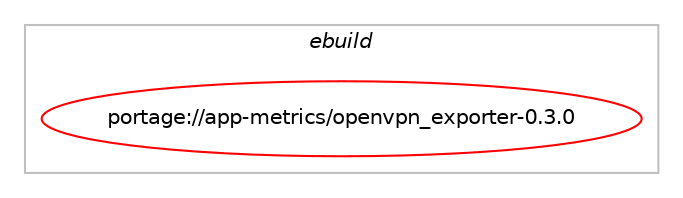 digraph prolog {

# *************
# Graph options
# *************

newrank=true;
concentrate=true;
compound=true;
graph [rankdir=LR,fontname=Helvetica,fontsize=10,ranksep=1.5];#, ranksep=2.5, nodesep=0.2];
edge  [arrowhead=vee];
node  [fontname=Helvetica,fontsize=10];

# **********
# The ebuild
# **********

subgraph cluster_leftcol {
color=gray;
rank=same;
label=<<i>ebuild</i>>;
id [label="portage://app-metrics/openvpn_exporter-0.3.0", color=red, width=4, href="../app-metrics/openvpn_exporter-0.3.0.svg"];
}

# ****************
# The dependencies
# ****************

subgraph cluster_midcol {
color=gray;
label=<<i>dependencies</i>>;
subgraph cluster_compile {
fillcolor="#eeeeee";
style=filled;
label=<<i>compile</i>>;
# *** BEGIN UNKNOWN DEPENDENCY TYPE (TODO) ***
# id -> package_dependency(portage://app-metrics/openvpn_exporter-0.3.0,install,no,acct-group,openvpn_exporter,none,[,,],[],[])
# *** END UNKNOWN DEPENDENCY TYPE (TODO) ***

# *** BEGIN UNKNOWN DEPENDENCY TYPE (TODO) ***
# id -> package_dependency(portage://app-metrics/openvpn_exporter-0.3.0,install,no,acct-user,openvpn_exporter,none,[,,],[],[])
# *** END UNKNOWN DEPENDENCY TYPE (TODO) ***

}
subgraph cluster_compileandrun {
fillcolor="#eeeeee";
style=filled;
label=<<i>compile and run</i>>;
}
subgraph cluster_run {
fillcolor="#eeeeee";
style=filled;
label=<<i>run</i>>;
# *** BEGIN UNKNOWN DEPENDENCY TYPE (TODO) ***
# id -> package_dependency(portage://app-metrics/openvpn_exporter-0.3.0,run,no,acct-group,openvpn_exporter,none,[,,],[],[])
# *** END UNKNOWN DEPENDENCY TYPE (TODO) ***

# *** BEGIN UNKNOWN DEPENDENCY TYPE (TODO) ***
# id -> package_dependency(portage://app-metrics/openvpn_exporter-0.3.0,run,no,acct-user,openvpn_exporter,none,[,,],[],[])
# *** END UNKNOWN DEPENDENCY TYPE (TODO) ***

}
}

# **************
# The candidates
# **************

subgraph cluster_choices {
rank=same;
color=gray;
label=<<i>candidates</i>>;

}

}

